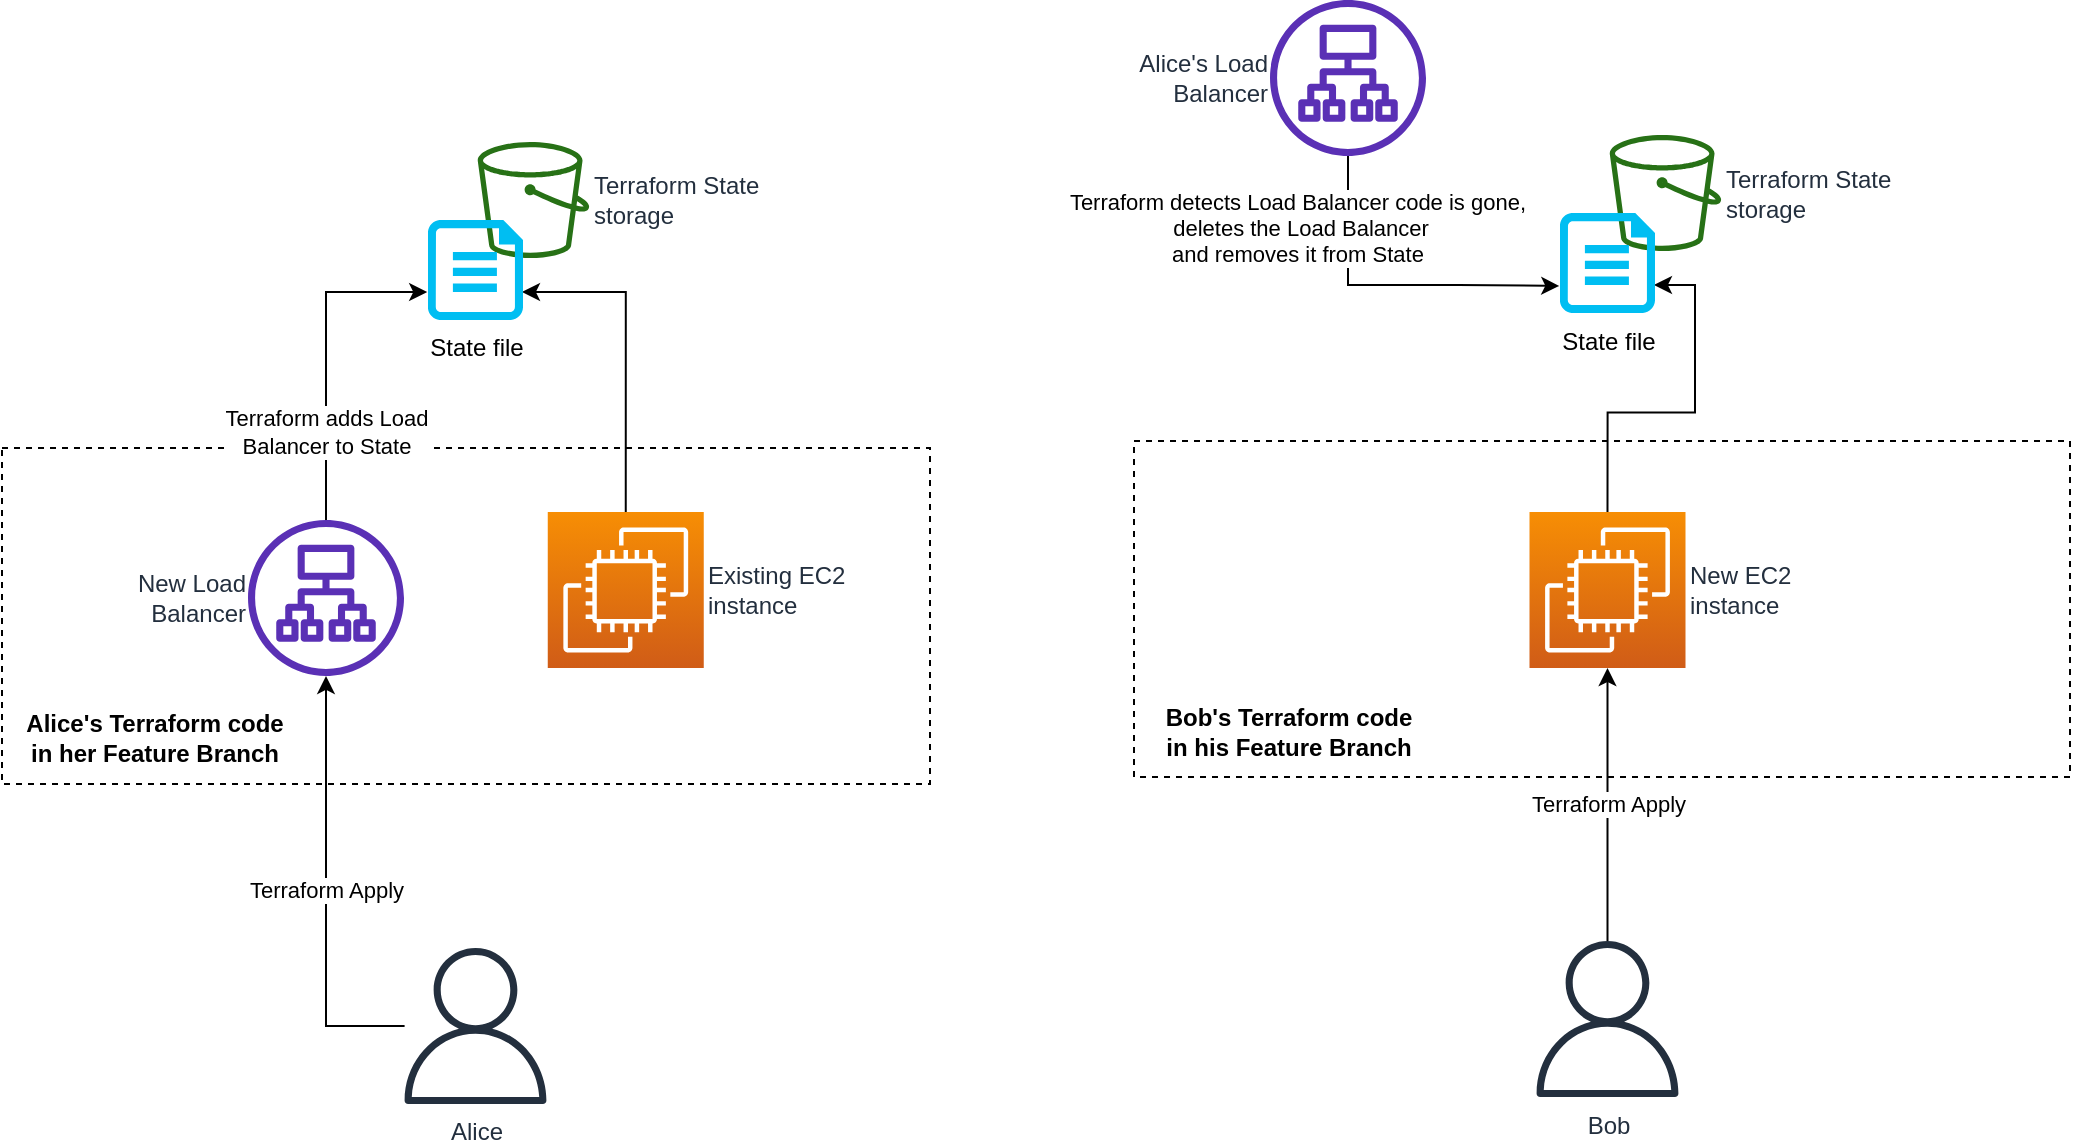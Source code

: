 <mxfile version="14.6.6" type="github">
  <diagram id="Ht1M8jgEwFfnCIfOTk4-" name="Page-1">
    <mxGraphModel dx="1185" dy="668" grid="0" gridSize="10" guides="1" tooltips="1" connect="1" arrows="1" fold="1" page="1" pageScale="1" pageWidth="1169" pageHeight="827" math="0" shadow="0">
      <root>
        <mxCell id="0" />
        <mxCell id="1" parent="0" />
        <mxCell id="m9SWjibg19vGXVu4Jazo-14" value="" style="rounded=0;whiteSpace=wrap;html=1;fillColor=none;labelPosition=center;verticalLabelPosition=middle;align=center;verticalAlign=middle;dashed=1;" vertex="1" parent="1">
          <mxGeometry x="54" y="263" width="464" height="168" as="geometry" />
        </mxCell>
        <mxCell id="m9SWjibg19vGXVu4Jazo-1" value="Terraform State &lt;br&gt;storage" style="outlineConnect=0;fontColor=#232F3E;gradientColor=none;fillColor=#277116;strokeColor=none;dashed=0;verticalLabelPosition=middle;verticalAlign=middle;align=left;html=1;fontSize=12;fontStyle=0;aspect=fixed;pointerEvents=1;shape=mxgraph.aws4.bucket;labelPosition=right;" vertex="1" parent="1">
          <mxGeometry x="291.87" y="110" width="55.77" height="58" as="geometry" />
        </mxCell>
        <mxCell id="m9SWjibg19vGXVu4Jazo-13" value="Terraform Apply" style="edgeStyle=orthogonalEdgeStyle;rounded=0;orthogonalLoop=1;jettySize=auto;html=1;" edge="1" parent="1" source="m9SWjibg19vGXVu4Jazo-2" target="m9SWjibg19vGXVu4Jazo-9">
          <mxGeometry relative="1" as="geometry" />
        </mxCell>
        <mxCell id="m9SWjibg19vGXVu4Jazo-2" value="Alice" style="outlineConnect=0;fontColor=#232F3E;gradientColor=none;fillColor=#232F3E;strokeColor=none;dashed=0;verticalLabelPosition=bottom;verticalAlign=top;align=center;html=1;fontSize=12;fontStyle=0;aspect=fixed;pointerEvents=1;shape=mxgraph.aws4.user;" vertex="1" parent="1">
          <mxGeometry x="251.75" y="513" width="78" height="78" as="geometry" />
        </mxCell>
        <mxCell id="m9SWjibg19vGXVu4Jazo-11" style="edgeStyle=orthogonalEdgeStyle;rounded=0;orthogonalLoop=1;jettySize=auto;html=1;entryX=0.989;entryY=0.72;entryDx=0;entryDy=0;entryPerimeter=0;exitX=0.5;exitY=0;exitDx=0;exitDy=0;exitPerimeter=0;" edge="1" parent="1" source="m9SWjibg19vGXVu4Jazo-3" target="m9SWjibg19vGXVu4Jazo-8">
          <mxGeometry relative="1" as="geometry" />
        </mxCell>
        <mxCell id="m9SWjibg19vGXVu4Jazo-3" value="Existing EC2 &lt;br&gt;instance" style="points=[[0,0,0],[0.25,0,0],[0.5,0,0],[0.75,0,0],[1,0,0],[0,1,0],[0.25,1,0],[0.5,1,0],[0.75,1,0],[1,1,0],[0,0.25,0],[0,0.5,0],[0,0.75,0],[1,0.25,0],[1,0.5,0],[1,0.75,0]];outlineConnect=0;fontColor=#232F3E;gradientColor=#F78E04;gradientDirection=north;fillColor=#D05C17;strokeColor=#ffffff;dashed=0;verticalLabelPosition=middle;verticalAlign=middle;align=left;html=1;fontSize=12;fontStyle=0;aspect=fixed;shape=mxgraph.aws4.resourceIcon;resIcon=mxgraph.aws4.ec2;labelPosition=right;" vertex="1" parent="1">
          <mxGeometry x="326.88" y="295" width="78" height="78" as="geometry" />
        </mxCell>
        <mxCell id="m9SWjibg19vGXVu4Jazo-8" value="State file" style="verticalLabelPosition=bottom;html=1;verticalAlign=top;align=center;strokeColor=none;fillColor=#00BEF2;shape=mxgraph.azure.cloud_services_configuration_file;pointerEvents=1;" vertex="1" parent="1">
          <mxGeometry x="267" y="149" width="47.5" height="50" as="geometry" />
        </mxCell>
        <mxCell id="m9SWjibg19vGXVu4Jazo-12" value="Terraform adds Load &lt;br&gt;Balancer to State" style="edgeStyle=orthogonalEdgeStyle;rounded=0;orthogonalLoop=1;jettySize=auto;html=1;entryX=-0.008;entryY=0.729;entryDx=0;entryDy=0;entryPerimeter=0;" edge="1" parent="1" source="m9SWjibg19vGXVu4Jazo-9" target="m9SWjibg19vGXVu4Jazo-8">
          <mxGeometry x="-0.467" relative="1" as="geometry">
            <mxPoint x="216" y="294" as="sourcePoint" />
            <Array as="points">
              <mxPoint x="216" y="185" />
              <mxPoint x="267" y="185" />
            </Array>
            <mxPoint as="offset" />
          </mxGeometry>
        </mxCell>
        <mxCell id="m9SWjibg19vGXVu4Jazo-9" value="New Load &lt;br&gt;Balancer" style="outlineConnect=0;fontColor=#232F3E;gradientColor=none;fillColor=#5A30B5;strokeColor=none;dashed=0;verticalLabelPosition=middle;verticalAlign=middle;align=right;html=1;fontSize=12;fontStyle=0;aspect=fixed;pointerEvents=1;shape=mxgraph.aws4.application_load_balancer;labelPosition=left;" vertex="1" parent="1">
          <mxGeometry x="177" y="299" width="78" height="78" as="geometry" />
        </mxCell>
        <mxCell id="m9SWjibg19vGXVu4Jazo-15" value="Alice&#39;s Terraform code &lt;br&gt;in her Feature Branch" style="text;html=1;resizable=0;autosize=1;align=center;verticalAlign=middle;points=[];fillColor=none;strokeColor=none;rounded=0;fontStyle=1" vertex="1" parent="1">
          <mxGeometry x="60" y="392" width="139" height="32" as="geometry" />
        </mxCell>
        <mxCell id="m9SWjibg19vGXVu4Jazo-17" value="" style="rounded=0;whiteSpace=wrap;html=1;fillColor=none;labelPosition=center;verticalLabelPosition=middle;align=center;verticalAlign=middle;dashed=1;" vertex="1" parent="1">
          <mxGeometry x="620" y="259.5" width="468" height="168" as="geometry" />
        </mxCell>
        <mxCell id="m9SWjibg19vGXVu4Jazo-18" value="Terraform State &lt;br&gt;storage" style="outlineConnect=0;fontColor=#232F3E;gradientColor=none;fillColor=#277116;strokeColor=none;dashed=0;verticalLabelPosition=middle;verticalAlign=middle;align=left;html=1;fontSize=12;fontStyle=0;aspect=fixed;pointerEvents=1;shape=mxgraph.aws4.bucket;labelPosition=right;" vertex="1" parent="1">
          <mxGeometry x="857.87" y="106.5" width="55.77" height="58" as="geometry" />
        </mxCell>
        <mxCell id="m9SWjibg19vGXVu4Jazo-19" value="Terraform Apply" style="edgeStyle=orthogonalEdgeStyle;rounded=0;orthogonalLoop=1;jettySize=auto;html=1;entryX=0.5;entryY=1;entryDx=0;entryDy=0;entryPerimeter=0;" edge="1" parent="1" source="m9SWjibg19vGXVu4Jazo-20" target="m9SWjibg19vGXVu4Jazo-22">
          <mxGeometry relative="1" as="geometry" />
        </mxCell>
        <mxCell id="m9SWjibg19vGXVu4Jazo-20" value="Bob" style="outlineConnect=0;fontColor=#232F3E;gradientColor=none;fillColor=#232F3E;strokeColor=none;dashed=0;verticalLabelPosition=bottom;verticalAlign=top;align=center;html=1;fontSize=12;fontStyle=0;aspect=fixed;pointerEvents=1;shape=mxgraph.aws4.user;" vertex="1" parent="1">
          <mxGeometry x="817.75" y="509.5" width="78" height="78" as="geometry" />
        </mxCell>
        <mxCell id="m9SWjibg19vGXVu4Jazo-21" style="edgeStyle=orthogonalEdgeStyle;rounded=0;orthogonalLoop=1;jettySize=auto;html=1;entryX=0.989;entryY=0.72;entryDx=0;entryDy=0;entryPerimeter=0;exitX=0.5;exitY=0;exitDx=0;exitDy=0;exitPerimeter=0;" edge="1" parent="1" source="m9SWjibg19vGXVu4Jazo-22" target="m9SWjibg19vGXVu4Jazo-23">
          <mxGeometry relative="1" as="geometry" />
        </mxCell>
        <mxCell id="m9SWjibg19vGXVu4Jazo-22" value="New EC2 &lt;br&gt;instance" style="points=[[0,0,0],[0.25,0,0],[0.5,0,0],[0.75,0,0],[1,0,0],[0,1,0],[0.25,1,0],[0.5,1,0],[0.75,1,0],[1,1,0],[0,0.25,0],[0,0.5,0],[0,0.75,0],[1,0.25,0],[1,0.5,0],[1,0.75,0]];outlineConnect=0;fontColor=#232F3E;gradientColor=#F78E04;gradientDirection=north;fillColor=#D05C17;strokeColor=#ffffff;dashed=0;verticalLabelPosition=middle;verticalAlign=middle;align=left;html=1;fontSize=12;fontStyle=0;aspect=fixed;shape=mxgraph.aws4.resourceIcon;resIcon=mxgraph.aws4.ec2;labelPosition=right;" vertex="1" parent="1">
          <mxGeometry x="817.75" y="295" width="78" height="78" as="geometry" />
        </mxCell>
        <mxCell id="m9SWjibg19vGXVu4Jazo-23" value="State file" style="verticalLabelPosition=bottom;html=1;verticalAlign=top;align=center;strokeColor=none;fillColor=#00BEF2;shape=mxgraph.azure.cloud_services_configuration_file;pointerEvents=1;" vertex="1" parent="1">
          <mxGeometry x="833" y="145.5" width="47.5" height="50" as="geometry" />
        </mxCell>
        <mxCell id="m9SWjibg19vGXVu4Jazo-24" value="Terraform detects Load Balancer code is gone,&amp;nbsp;&lt;br&gt;deletes the Load Balancer &lt;br&gt;and removes it from State&amp;nbsp;" style="edgeStyle=orthogonalEdgeStyle;rounded=0;orthogonalLoop=1;jettySize=auto;html=1;entryX=-0.008;entryY=0.729;entryDx=0;entryDy=0;entryPerimeter=0;" edge="1" parent="1" source="m9SWjibg19vGXVu4Jazo-25" target="m9SWjibg19vGXVu4Jazo-23">
          <mxGeometry x="-0.577" y="-24" relative="1" as="geometry">
            <mxPoint x="782" y="290.5" as="sourcePoint" />
            <Array as="points">
              <mxPoint x="782" y="181.5" />
              <mxPoint x="833" y="181.5" />
            </Array>
            <mxPoint as="offset" />
          </mxGeometry>
        </mxCell>
        <mxCell id="m9SWjibg19vGXVu4Jazo-25" value="Alice&#39;s Load &lt;br&gt;Balancer" style="outlineConnect=0;fontColor=#232F3E;gradientColor=none;fillColor=#5A30B5;strokeColor=none;dashed=0;verticalLabelPosition=middle;verticalAlign=middle;align=right;html=1;fontSize=12;fontStyle=0;aspect=fixed;pointerEvents=1;shape=mxgraph.aws4.application_load_balancer;labelPosition=left;" vertex="1" parent="1">
          <mxGeometry x="688" y="39" width="78" height="78" as="geometry" />
        </mxCell>
        <mxCell id="m9SWjibg19vGXVu4Jazo-26" value="Bob&#39;s Terraform code &lt;br&gt;in his Feature Branch" style="text;html=1;resizable=0;autosize=1;align=center;verticalAlign=middle;points=[];fillColor=none;strokeColor=none;rounded=0;fontStyle=1" vertex="1" parent="1">
          <mxGeometry x="630" y="388.5" width="133" height="32" as="geometry" />
        </mxCell>
      </root>
    </mxGraphModel>
  </diagram>
</mxfile>
